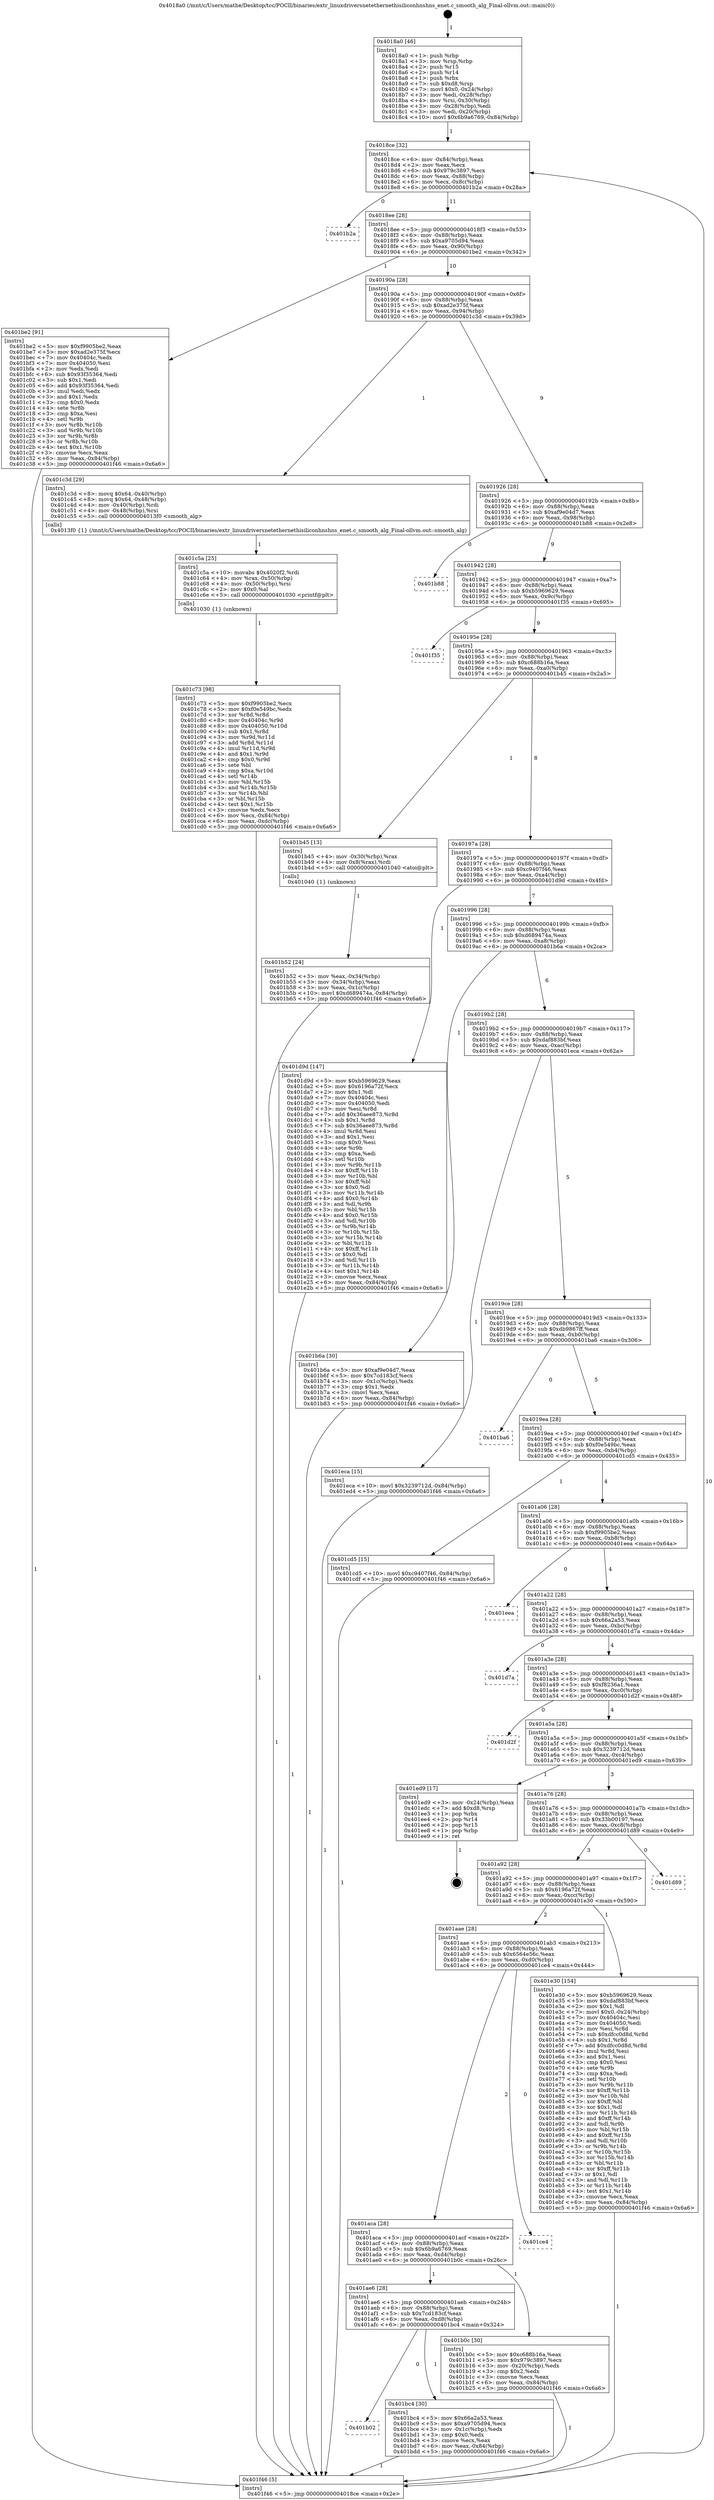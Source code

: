 digraph "0x4018a0" {
  label = "0x4018a0 (/mnt/c/Users/mathe/Desktop/tcc/POCII/binaries/extr_linuxdriversnetethernethisiliconhnshns_enet.c_smooth_alg_Final-ollvm.out::main(0))"
  labelloc = "t"
  node[shape=record]

  Entry [label="",width=0.3,height=0.3,shape=circle,fillcolor=black,style=filled]
  "0x4018ce" [label="{
     0x4018ce [32]\l
     | [instrs]\l
     &nbsp;&nbsp;0x4018ce \<+6\>: mov -0x84(%rbp),%eax\l
     &nbsp;&nbsp;0x4018d4 \<+2\>: mov %eax,%ecx\l
     &nbsp;&nbsp;0x4018d6 \<+6\>: sub $0x979c3897,%ecx\l
     &nbsp;&nbsp;0x4018dc \<+6\>: mov %eax,-0x88(%rbp)\l
     &nbsp;&nbsp;0x4018e2 \<+6\>: mov %ecx,-0x8c(%rbp)\l
     &nbsp;&nbsp;0x4018e8 \<+6\>: je 0000000000401b2a \<main+0x28a\>\l
  }"]
  "0x401b2a" [label="{
     0x401b2a\l
  }", style=dashed]
  "0x4018ee" [label="{
     0x4018ee [28]\l
     | [instrs]\l
     &nbsp;&nbsp;0x4018ee \<+5\>: jmp 00000000004018f3 \<main+0x53\>\l
     &nbsp;&nbsp;0x4018f3 \<+6\>: mov -0x88(%rbp),%eax\l
     &nbsp;&nbsp;0x4018f9 \<+5\>: sub $0xa9705d94,%eax\l
     &nbsp;&nbsp;0x4018fe \<+6\>: mov %eax,-0x90(%rbp)\l
     &nbsp;&nbsp;0x401904 \<+6\>: je 0000000000401be2 \<main+0x342\>\l
  }"]
  Exit [label="",width=0.3,height=0.3,shape=circle,fillcolor=black,style=filled,peripheries=2]
  "0x401be2" [label="{
     0x401be2 [91]\l
     | [instrs]\l
     &nbsp;&nbsp;0x401be2 \<+5\>: mov $0xf9905be2,%eax\l
     &nbsp;&nbsp;0x401be7 \<+5\>: mov $0xad2e375f,%ecx\l
     &nbsp;&nbsp;0x401bec \<+7\>: mov 0x40404c,%edx\l
     &nbsp;&nbsp;0x401bf3 \<+7\>: mov 0x404050,%esi\l
     &nbsp;&nbsp;0x401bfa \<+2\>: mov %edx,%edi\l
     &nbsp;&nbsp;0x401bfc \<+6\>: sub $0x93f35364,%edi\l
     &nbsp;&nbsp;0x401c02 \<+3\>: sub $0x1,%edi\l
     &nbsp;&nbsp;0x401c05 \<+6\>: add $0x93f35364,%edi\l
     &nbsp;&nbsp;0x401c0b \<+3\>: imul %edi,%edx\l
     &nbsp;&nbsp;0x401c0e \<+3\>: and $0x1,%edx\l
     &nbsp;&nbsp;0x401c11 \<+3\>: cmp $0x0,%edx\l
     &nbsp;&nbsp;0x401c14 \<+4\>: sete %r8b\l
     &nbsp;&nbsp;0x401c18 \<+3\>: cmp $0xa,%esi\l
     &nbsp;&nbsp;0x401c1b \<+4\>: setl %r9b\l
     &nbsp;&nbsp;0x401c1f \<+3\>: mov %r8b,%r10b\l
     &nbsp;&nbsp;0x401c22 \<+3\>: and %r9b,%r10b\l
     &nbsp;&nbsp;0x401c25 \<+3\>: xor %r9b,%r8b\l
     &nbsp;&nbsp;0x401c28 \<+3\>: or %r8b,%r10b\l
     &nbsp;&nbsp;0x401c2b \<+4\>: test $0x1,%r10b\l
     &nbsp;&nbsp;0x401c2f \<+3\>: cmovne %ecx,%eax\l
     &nbsp;&nbsp;0x401c32 \<+6\>: mov %eax,-0x84(%rbp)\l
     &nbsp;&nbsp;0x401c38 \<+5\>: jmp 0000000000401f46 \<main+0x6a6\>\l
  }"]
  "0x40190a" [label="{
     0x40190a [28]\l
     | [instrs]\l
     &nbsp;&nbsp;0x40190a \<+5\>: jmp 000000000040190f \<main+0x6f\>\l
     &nbsp;&nbsp;0x40190f \<+6\>: mov -0x88(%rbp),%eax\l
     &nbsp;&nbsp;0x401915 \<+5\>: sub $0xad2e375f,%eax\l
     &nbsp;&nbsp;0x40191a \<+6\>: mov %eax,-0x94(%rbp)\l
     &nbsp;&nbsp;0x401920 \<+6\>: je 0000000000401c3d \<main+0x39d\>\l
  }"]
  "0x401c73" [label="{
     0x401c73 [98]\l
     | [instrs]\l
     &nbsp;&nbsp;0x401c73 \<+5\>: mov $0xf9905be2,%ecx\l
     &nbsp;&nbsp;0x401c78 \<+5\>: mov $0xf0e549bc,%edx\l
     &nbsp;&nbsp;0x401c7d \<+3\>: xor %r8d,%r8d\l
     &nbsp;&nbsp;0x401c80 \<+8\>: mov 0x40404c,%r9d\l
     &nbsp;&nbsp;0x401c88 \<+8\>: mov 0x404050,%r10d\l
     &nbsp;&nbsp;0x401c90 \<+4\>: sub $0x1,%r8d\l
     &nbsp;&nbsp;0x401c94 \<+3\>: mov %r9d,%r11d\l
     &nbsp;&nbsp;0x401c97 \<+3\>: add %r8d,%r11d\l
     &nbsp;&nbsp;0x401c9a \<+4\>: imul %r11d,%r9d\l
     &nbsp;&nbsp;0x401c9e \<+4\>: and $0x1,%r9d\l
     &nbsp;&nbsp;0x401ca2 \<+4\>: cmp $0x0,%r9d\l
     &nbsp;&nbsp;0x401ca6 \<+3\>: sete %bl\l
     &nbsp;&nbsp;0x401ca9 \<+4\>: cmp $0xa,%r10d\l
     &nbsp;&nbsp;0x401cad \<+4\>: setl %r14b\l
     &nbsp;&nbsp;0x401cb1 \<+3\>: mov %bl,%r15b\l
     &nbsp;&nbsp;0x401cb4 \<+3\>: and %r14b,%r15b\l
     &nbsp;&nbsp;0x401cb7 \<+3\>: xor %r14b,%bl\l
     &nbsp;&nbsp;0x401cba \<+3\>: or %bl,%r15b\l
     &nbsp;&nbsp;0x401cbd \<+4\>: test $0x1,%r15b\l
     &nbsp;&nbsp;0x401cc1 \<+3\>: cmovne %edx,%ecx\l
     &nbsp;&nbsp;0x401cc4 \<+6\>: mov %ecx,-0x84(%rbp)\l
     &nbsp;&nbsp;0x401cca \<+6\>: mov %eax,-0xdc(%rbp)\l
     &nbsp;&nbsp;0x401cd0 \<+5\>: jmp 0000000000401f46 \<main+0x6a6\>\l
  }"]
  "0x401c3d" [label="{
     0x401c3d [29]\l
     | [instrs]\l
     &nbsp;&nbsp;0x401c3d \<+8\>: movq $0x64,-0x40(%rbp)\l
     &nbsp;&nbsp;0x401c45 \<+8\>: movq $0x64,-0x48(%rbp)\l
     &nbsp;&nbsp;0x401c4d \<+4\>: mov -0x40(%rbp),%rdi\l
     &nbsp;&nbsp;0x401c51 \<+4\>: mov -0x48(%rbp),%rsi\l
     &nbsp;&nbsp;0x401c55 \<+5\>: call 00000000004013f0 \<smooth_alg\>\l
     | [calls]\l
     &nbsp;&nbsp;0x4013f0 \{1\} (/mnt/c/Users/mathe/Desktop/tcc/POCII/binaries/extr_linuxdriversnetethernethisiliconhnshns_enet.c_smooth_alg_Final-ollvm.out::smooth_alg)\l
  }"]
  "0x401926" [label="{
     0x401926 [28]\l
     | [instrs]\l
     &nbsp;&nbsp;0x401926 \<+5\>: jmp 000000000040192b \<main+0x8b\>\l
     &nbsp;&nbsp;0x40192b \<+6\>: mov -0x88(%rbp),%eax\l
     &nbsp;&nbsp;0x401931 \<+5\>: sub $0xaf9e04d7,%eax\l
     &nbsp;&nbsp;0x401936 \<+6\>: mov %eax,-0x98(%rbp)\l
     &nbsp;&nbsp;0x40193c \<+6\>: je 0000000000401b88 \<main+0x2e8\>\l
  }"]
  "0x401c5a" [label="{
     0x401c5a [25]\l
     | [instrs]\l
     &nbsp;&nbsp;0x401c5a \<+10\>: movabs $0x4020f2,%rdi\l
     &nbsp;&nbsp;0x401c64 \<+4\>: mov %rax,-0x50(%rbp)\l
     &nbsp;&nbsp;0x401c68 \<+4\>: mov -0x50(%rbp),%rsi\l
     &nbsp;&nbsp;0x401c6c \<+2\>: mov $0x0,%al\l
     &nbsp;&nbsp;0x401c6e \<+5\>: call 0000000000401030 \<printf@plt\>\l
     | [calls]\l
     &nbsp;&nbsp;0x401030 \{1\} (unknown)\l
  }"]
  "0x401b88" [label="{
     0x401b88\l
  }", style=dashed]
  "0x401942" [label="{
     0x401942 [28]\l
     | [instrs]\l
     &nbsp;&nbsp;0x401942 \<+5\>: jmp 0000000000401947 \<main+0xa7\>\l
     &nbsp;&nbsp;0x401947 \<+6\>: mov -0x88(%rbp),%eax\l
     &nbsp;&nbsp;0x40194d \<+5\>: sub $0xb5969629,%eax\l
     &nbsp;&nbsp;0x401952 \<+6\>: mov %eax,-0x9c(%rbp)\l
     &nbsp;&nbsp;0x401958 \<+6\>: je 0000000000401f35 \<main+0x695\>\l
  }"]
  "0x401b02" [label="{
     0x401b02\l
  }", style=dashed]
  "0x401f35" [label="{
     0x401f35\l
  }", style=dashed]
  "0x40195e" [label="{
     0x40195e [28]\l
     | [instrs]\l
     &nbsp;&nbsp;0x40195e \<+5\>: jmp 0000000000401963 \<main+0xc3\>\l
     &nbsp;&nbsp;0x401963 \<+6\>: mov -0x88(%rbp),%eax\l
     &nbsp;&nbsp;0x401969 \<+5\>: sub $0xc688b16a,%eax\l
     &nbsp;&nbsp;0x40196e \<+6\>: mov %eax,-0xa0(%rbp)\l
     &nbsp;&nbsp;0x401974 \<+6\>: je 0000000000401b45 \<main+0x2a5\>\l
  }"]
  "0x401bc4" [label="{
     0x401bc4 [30]\l
     | [instrs]\l
     &nbsp;&nbsp;0x401bc4 \<+5\>: mov $0x66a2a53,%eax\l
     &nbsp;&nbsp;0x401bc9 \<+5\>: mov $0xa9705d94,%ecx\l
     &nbsp;&nbsp;0x401bce \<+3\>: mov -0x1c(%rbp),%edx\l
     &nbsp;&nbsp;0x401bd1 \<+3\>: cmp $0x0,%edx\l
     &nbsp;&nbsp;0x401bd4 \<+3\>: cmove %ecx,%eax\l
     &nbsp;&nbsp;0x401bd7 \<+6\>: mov %eax,-0x84(%rbp)\l
     &nbsp;&nbsp;0x401bdd \<+5\>: jmp 0000000000401f46 \<main+0x6a6\>\l
  }"]
  "0x401b45" [label="{
     0x401b45 [13]\l
     | [instrs]\l
     &nbsp;&nbsp;0x401b45 \<+4\>: mov -0x30(%rbp),%rax\l
     &nbsp;&nbsp;0x401b49 \<+4\>: mov 0x8(%rax),%rdi\l
     &nbsp;&nbsp;0x401b4d \<+5\>: call 0000000000401040 \<atoi@plt\>\l
     | [calls]\l
     &nbsp;&nbsp;0x401040 \{1\} (unknown)\l
  }"]
  "0x40197a" [label="{
     0x40197a [28]\l
     | [instrs]\l
     &nbsp;&nbsp;0x40197a \<+5\>: jmp 000000000040197f \<main+0xdf\>\l
     &nbsp;&nbsp;0x40197f \<+6\>: mov -0x88(%rbp),%eax\l
     &nbsp;&nbsp;0x401985 \<+5\>: sub $0xc9407f46,%eax\l
     &nbsp;&nbsp;0x40198a \<+6\>: mov %eax,-0xa4(%rbp)\l
     &nbsp;&nbsp;0x401990 \<+6\>: je 0000000000401d9d \<main+0x4fd\>\l
  }"]
  "0x401b52" [label="{
     0x401b52 [24]\l
     | [instrs]\l
     &nbsp;&nbsp;0x401b52 \<+3\>: mov %eax,-0x34(%rbp)\l
     &nbsp;&nbsp;0x401b55 \<+3\>: mov -0x34(%rbp),%eax\l
     &nbsp;&nbsp;0x401b58 \<+3\>: mov %eax,-0x1c(%rbp)\l
     &nbsp;&nbsp;0x401b5b \<+10\>: movl $0xd689474a,-0x84(%rbp)\l
     &nbsp;&nbsp;0x401b65 \<+5\>: jmp 0000000000401f46 \<main+0x6a6\>\l
  }"]
  "0x401d9d" [label="{
     0x401d9d [147]\l
     | [instrs]\l
     &nbsp;&nbsp;0x401d9d \<+5\>: mov $0xb5969629,%eax\l
     &nbsp;&nbsp;0x401da2 \<+5\>: mov $0x6196a72f,%ecx\l
     &nbsp;&nbsp;0x401da7 \<+2\>: mov $0x1,%dl\l
     &nbsp;&nbsp;0x401da9 \<+7\>: mov 0x40404c,%esi\l
     &nbsp;&nbsp;0x401db0 \<+7\>: mov 0x404050,%edi\l
     &nbsp;&nbsp;0x401db7 \<+3\>: mov %esi,%r8d\l
     &nbsp;&nbsp;0x401dba \<+7\>: add $0x36aee873,%r8d\l
     &nbsp;&nbsp;0x401dc1 \<+4\>: sub $0x1,%r8d\l
     &nbsp;&nbsp;0x401dc5 \<+7\>: sub $0x36aee873,%r8d\l
     &nbsp;&nbsp;0x401dcc \<+4\>: imul %r8d,%esi\l
     &nbsp;&nbsp;0x401dd0 \<+3\>: and $0x1,%esi\l
     &nbsp;&nbsp;0x401dd3 \<+3\>: cmp $0x0,%esi\l
     &nbsp;&nbsp;0x401dd6 \<+4\>: sete %r9b\l
     &nbsp;&nbsp;0x401dda \<+3\>: cmp $0xa,%edi\l
     &nbsp;&nbsp;0x401ddd \<+4\>: setl %r10b\l
     &nbsp;&nbsp;0x401de1 \<+3\>: mov %r9b,%r11b\l
     &nbsp;&nbsp;0x401de4 \<+4\>: xor $0xff,%r11b\l
     &nbsp;&nbsp;0x401de8 \<+3\>: mov %r10b,%bl\l
     &nbsp;&nbsp;0x401deb \<+3\>: xor $0xff,%bl\l
     &nbsp;&nbsp;0x401dee \<+3\>: xor $0x0,%dl\l
     &nbsp;&nbsp;0x401df1 \<+3\>: mov %r11b,%r14b\l
     &nbsp;&nbsp;0x401df4 \<+4\>: and $0x0,%r14b\l
     &nbsp;&nbsp;0x401df8 \<+3\>: and %dl,%r9b\l
     &nbsp;&nbsp;0x401dfb \<+3\>: mov %bl,%r15b\l
     &nbsp;&nbsp;0x401dfe \<+4\>: and $0x0,%r15b\l
     &nbsp;&nbsp;0x401e02 \<+3\>: and %dl,%r10b\l
     &nbsp;&nbsp;0x401e05 \<+3\>: or %r9b,%r14b\l
     &nbsp;&nbsp;0x401e08 \<+3\>: or %r10b,%r15b\l
     &nbsp;&nbsp;0x401e0b \<+3\>: xor %r15b,%r14b\l
     &nbsp;&nbsp;0x401e0e \<+3\>: or %bl,%r11b\l
     &nbsp;&nbsp;0x401e11 \<+4\>: xor $0xff,%r11b\l
     &nbsp;&nbsp;0x401e15 \<+3\>: or $0x0,%dl\l
     &nbsp;&nbsp;0x401e18 \<+3\>: and %dl,%r11b\l
     &nbsp;&nbsp;0x401e1b \<+3\>: or %r11b,%r14b\l
     &nbsp;&nbsp;0x401e1e \<+4\>: test $0x1,%r14b\l
     &nbsp;&nbsp;0x401e22 \<+3\>: cmovne %ecx,%eax\l
     &nbsp;&nbsp;0x401e25 \<+6\>: mov %eax,-0x84(%rbp)\l
     &nbsp;&nbsp;0x401e2b \<+5\>: jmp 0000000000401f46 \<main+0x6a6\>\l
  }"]
  "0x401996" [label="{
     0x401996 [28]\l
     | [instrs]\l
     &nbsp;&nbsp;0x401996 \<+5\>: jmp 000000000040199b \<main+0xfb\>\l
     &nbsp;&nbsp;0x40199b \<+6\>: mov -0x88(%rbp),%eax\l
     &nbsp;&nbsp;0x4019a1 \<+5\>: sub $0xd689474a,%eax\l
     &nbsp;&nbsp;0x4019a6 \<+6\>: mov %eax,-0xa8(%rbp)\l
     &nbsp;&nbsp;0x4019ac \<+6\>: je 0000000000401b6a \<main+0x2ca\>\l
  }"]
  "0x4018a0" [label="{
     0x4018a0 [46]\l
     | [instrs]\l
     &nbsp;&nbsp;0x4018a0 \<+1\>: push %rbp\l
     &nbsp;&nbsp;0x4018a1 \<+3\>: mov %rsp,%rbp\l
     &nbsp;&nbsp;0x4018a4 \<+2\>: push %r15\l
     &nbsp;&nbsp;0x4018a6 \<+2\>: push %r14\l
     &nbsp;&nbsp;0x4018a8 \<+1\>: push %rbx\l
     &nbsp;&nbsp;0x4018a9 \<+7\>: sub $0xd8,%rsp\l
     &nbsp;&nbsp;0x4018b0 \<+7\>: movl $0x0,-0x24(%rbp)\l
     &nbsp;&nbsp;0x4018b7 \<+3\>: mov %edi,-0x28(%rbp)\l
     &nbsp;&nbsp;0x4018ba \<+4\>: mov %rsi,-0x30(%rbp)\l
     &nbsp;&nbsp;0x4018be \<+3\>: mov -0x28(%rbp),%edi\l
     &nbsp;&nbsp;0x4018c1 \<+3\>: mov %edi,-0x20(%rbp)\l
     &nbsp;&nbsp;0x4018c4 \<+10\>: movl $0x6b9a6769,-0x84(%rbp)\l
  }"]
  "0x401b6a" [label="{
     0x401b6a [30]\l
     | [instrs]\l
     &nbsp;&nbsp;0x401b6a \<+5\>: mov $0xaf9e04d7,%eax\l
     &nbsp;&nbsp;0x401b6f \<+5\>: mov $0x7cd183cf,%ecx\l
     &nbsp;&nbsp;0x401b74 \<+3\>: mov -0x1c(%rbp),%edx\l
     &nbsp;&nbsp;0x401b77 \<+3\>: cmp $0x1,%edx\l
     &nbsp;&nbsp;0x401b7a \<+3\>: cmovl %ecx,%eax\l
     &nbsp;&nbsp;0x401b7d \<+6\>: mov %eax,-0x84(%rbp)\l
     &nbsp;&nbsp;0x401b83 \<+5\>: jmp 0000000000401f46 \<main+0x6a6\>\l
  }"]
  "0x4019b2" [label="{
     0x4019b2 [28]\l
     | [instrs]\l
     &nbsp;&nbsp;0x4019b2 \<+5\>: jmp 00000000004019b7 \<main+0x117\>\l
     &nbsp;&nbsp;0x4019b7 \<+6\>: mov -0x88(%rbp),%eax\l
     &nbsp;&nbsp;0x4019bd \<+5\>: sub $0xdaf883bf,%eax\l
     &nbsp;&nbsp;0x4019c2 \<+6\>: mov %eax,-0xac(%rbp)\l
     &nbsp;&nbsp;0x4019c8 \<+6\>: je 0000000000401eca \<main+0x62a\>\l
  }"]
  "0x401f46" [label="{
     0x401f46 [5]\l
     | [instrs]\l
     &nbsp;&nbsp;0x401f46 \<+5\>: jmp 00000000004018ce \<main+0x2e\>\l
  }"]
  "0x401eca" [label="{
     0x401eca [15]\l
     | [instrs]\l
     &nbsp;&nbsp;0x401eca \<+10\>: movl $0x3239712d,-0x84(%rbp)\l
     &nbsp;&nbsp;0x401ed4 \<+5\>: jmp 0000000000401f46 \<main+0x6a6\>\l
  }"]
  "0x4019ce" [label="{
     0x4019ce [28]\l
     | [instrs]\l
     &nbsp;&nbsp;0x4019ce \<+5\>: jmp 00000000004019d3 \<main+0x133\>\l
     &nbsp;&nbsp;0x4019d3 \<+6\>: mov -0x88(%rbp),%eax\l
     &nbsp;&nbsp;0x4019d9 \<+5\>: sub $0xdb9867ff,%eax\l
     &nbsp;&nbsp;0x4019de \<+6\>: mov %eax,-0xb0(%rbp)\l
     &nbsp;&nbsp;0x4019e4 \<+6\>: je 0000000000401ba6 \<main+0x306\>\l
  }"]
  "0x401ae6" [label="{
     0x401ae6 [28]\l
     | [instrs]\l
     &nbsp;&nbsp;0x401ae6 \<+5\>: jmp 0000000000401aeb \<main+0x24b\>\l
     &nbsp;&nbsp;0x401aeb \<+6\>: mov -0x88(%rbp),%eax\l
     &nbsp;&nbsp;0x401af1 \<+5\>: sub $0x7cd183cf,%eax\l
     &nbsp;&nbsp;0x401af6 \<+6\>: mov %eax,-0xd8(%rbp)\l
     &nbsp;&nbsp;0x401afc \<+6\>: je 0000000000401bc4 \<main+0x324\>\l
  }"]
  "0x401ba6" [label="{
     0x401ba6\l
  }", style=dashed]
  "0x4019ea" [label="{
     0x4019ea [28]\l
     | [instrs]\l
     &nbsp;&nbsp;0x4019ea \<+5\>: jmp 00000000004019ef \<main+0x14f\>\l
     &nbsp;&nbsp;0x4019ef \<+6\>: mov -0x88(%rbp),%eax\l
     &nbsp;&nbsp;0x4019f5 \<+5\>: sub $0xf0e549bc,%eax\l
     &nbsp;&nbsp;0x4019fa \<+6\>: mov %eax,-0xb4(%rbp)\l
     &nbsp;&nbsp;0x401a00 \<+6\>: je 0000000000401cd5 \<main+0x435\>\l
  }"]
  "0x401b0c" [label="{
     0x401b0c [30]\l
     | [instrs]\l
     &nbsp;&nbsp;0x401b0c \<+5\>: mov $0xc688b16a,%eax\l
     &nbsp;&nbsp;0x401b11 \<+5\>: mov $0x979c3897,%ecx\l
     &nbsp;&nbsp;0x401b16 \<+3\>: mov -0x20(%rbp),%edx\l
     &nbsp;&nbsp;0x401b19 \<+3\>: cmp $0x2,%edx\l
     &nbsp;&nbsp;0x401b1c \<+3\>: cmovne %ecx,%eax\l
     &nbsp;&nbsp;0x401b1f \<+6\>: mov %eax,-0x84(%rbp)\l
     &nbsp;&nbsp;0x401b25 \<+5\>: jmp 0000000000401f46 \<main+0x6a6\>\l
  }"]
  "0x401cd5" [label="{
     0x401cd5 [15]\l
     | [instrs]\l
     &nbsp;&nbsp;0x401cd5 \<+10\>: movl $0xc9407f46,-0x84(%rbp)\l
     &nbsp;&nbsp;0x401cdf \<+5\>: jmp 0000000000401f46 \<main+0x6a6\>\l
  }"]
  "0x401a06" [label="{
     0x401a06 [28]\l
     | [instrs]\l
     &nbsp;&nbsp;0x401a06 \<+5\>: jmp 0000000000401a0b \<main+0x16b\>\l
     &nbsp;&nbsp;0x401a0b \<+6\>: mov -0x88(%rbp),%eax\l
     &nbsp;&nbsp;0x401a11 \<+5\>: sub $0xf9905be2,%eax\l
     &nbsp;&nbsp;0x401a16 \<+6\>: mov %eax,-0xb8(%rbp)\l
     &nbsp;&nbsp;0x401a1c \<+6\>: je 0000000000401eea \<main+0x64a\>\l
  }"]
  "0x401aca" [label="{
     0x401aca [28]\l
     | [instrs]\l
     &nbsp;&nbsp;0x401aca \<+5\>: jmp 0000000000401acf \<main+0x22f\>\l
     &nbsp;&nbsp;0x401acf \<+6\>: mov -0x88(%rbp),%eax\l
     &nbsp;&nbsp;0x401ad5 \<+5\>: sub $0x6b9a6769,%eax\l
     &nbsp;&nbsp;0x401ada \<+6\>: mov %eax,-0xd4(%rbp)\l
     &nbsp;&nbsp;0x401ae0 \<+6\>: je 0000000000401b0c \<main+0x26c\>\l
  }"]
  "0x401eea" [label="{
     0x401eea\l
  }", style=dashed]
  "0x401a22" [label="{
     0x401a22 [28]\l
     | [instrs]\l
     &nbsp;&nbsp;0x401a22 \<+5\>: jmp 0000000000401a27 \<main+0x187\>\l
     &nbsp;&nbsp;0x401a27 \<+6\>: mov -0x88(%rbp),%eax\l
     &nbsp;&nbsp;0x401a2d \<+5\>: sub $0x66a2a53,%eax\l
     &nbsp;&nbsp;0x401a32 \<+6\>: mov %eax,-0xbc(%rbp)\l
     &nbsp;&nbsp;0x401a38 \<+6\>: je 0000000000401d7a \<main+0x4da\>\l
  }"]
  "0x401ce4" [label="{
     0x401ce4\l
  }", style=dashed]
  "0x401d7a" [label="{
     0x401d7a\l
  }", style=dashed]
  "0x401a3e" [label="{
     0x401a3e [28]\l
     | [instrs]\l
     &nbsp;&nbsp;0x401a3e \<+5\>: jmp 0000000000401a43 \<main+0x1a3\>\l
     &nbsp;&nbsp;0x401a43 \<+6\>: mov -0x88(%rbp),%eax\l
     &nbsp;&nbsp;0x401a49 \<+5\>: sub $0xf8236a1,%eax\l
     &nbsp;&nbsp;0x401a4e \<+6\>: mov %eax,-0xc0(%rbp)\l
     &nbsp;&nbsp;0x401a54 \<+6\>: je 0000000000401d2f \<main+0x48f\>\l
  }"]
  "0x401aae" [label="{
     0x401aae [28]\l
     | [instrs]\l
     &nbsp;&nbsp;0x401aae \<+5\>: jmp 0000000000401ab3 \<main+0x213\>\l
     &nbsp;&nbsp;0x401ab3 \<+6\>: mov -0x88(%rbp),%eax\l
     &nbsp;&nbsp;0x401ab9 \<+5\>: sub $0x6564e56c,%eax\l
     &nbsp;&nbsp;0x401abe \<+6\>: mov %eax,-0xd0(%rbp)\l
     &nbsp;&nbsp;0x401ac4 \<+6\>: je 0000000000401ce4 \<main+0x444\>\l
  }"]
  "0x401d2f" [label="{
     0x401d2f\l
  }", style=dashed]
  "0x401a5a" [label="{
     0x401a5a [28]\l
     | [instrs]\l
     &nbsp;&nbsp;0x401a5a \<+5\>: jmp 0000000000401a5f \<main+0x1bf\>\l
     &nbsp;&nbsp;0x401a5f \<+6\>: mov -0x88(%rbp),%eax\l
     &nbsp;&nbsp;0x401a65 \<+5\>: sub $0x3239712d,%eax\l
     &nbsp;&nbsp;0x401a6a \<+6\>: mov %eax,-0xc4(%rbp)\l
     &nbsp;&nbsp;0x401a70 \<+6\>: je 0000000000401ed9 \<main+0x639\>\l
  }"]
  "0x401e30" [label="{
     0x401e30 [154]\l
     | [instrs]\l
     &nbsp;&nbsp;0x401e30 \<+5\>: mov $0xb5969629,%eax\l
     &nbsp;&nbsp;0x401e35 \<+5\>: mov $0xdaf883bf,%ecx\l
     &nbsp;&nbsp;0x401e3a \<+2\>: mov $0x1,%dl\l
     &nbsp;&nbsp;0x401e3c \<+7\>: movl $0x0,-0x24(%rbp)\l
     &nbsp;&nbsp;0x401e43 \<+7\>: mov 0x40404c,%esi\l
     &nbsp;&nbsp;0x401e4a \<+7\>: mov 0x404050,%edi\l
     &nbsp;&nbsp;0x401e51 \<+3\>: mov %esi,%r8d\l
     &nbsp;&nbsp;0x401e54 \<+7\>: sub $0xdfcc0d8d,%r8d\l
     &nbsp;&nbsp;0x401e5b \<+4\>: sub $0x1,%r8d\l
     &nbsp;&nbsp;0x401e5f \<+7\>: add $0xdfcc0d8d,%r8d\l
     &nbsp;&nbsp;0x401e66 \<+4\>: imul %r8d,%esi\l
     &nbsp;&nbsp;0x401e6a \<+3\>: and $0x1,%esi\l
     &nbsp;&nbsp;0x401e6d \<+3\>: cmp $0x0,%esi\l
     &nbsp;&nbsp;0x401e70 \<+4\>: sete %r9b\l
     &nbsp;&nbsp;0x401e74 \<+3\>: cmp $0xa,%edi\l
     &nbsp;&nbsp;0x401e77 \<+4\>: setl %r10b\l
     &nbsp;&nbsp;0x401e7b \<+3\>: mov %r9b,%r11b\l
     &nbsp;&nbsp;0x401e7e \<+4\>: xor $0xff,%r11b\l
     &nbsp;&nbsp;0x401e82 \<+3\>: mov %r10b,%bl\l
     &nbsp;&nbsp;0x401e85 \<+3\>: xor $0xff,%bl\l
     &nbsp;&nbsp;0x401e88 \<+3\>: xor $0x1,%dl\l
     &nbsp;&nbsp;0x401e8b \<+3\>: mov %r11b,%r14b\l
     &nbsp;&nbsp;0x401e8e \<+4\>: and $0xff,%r14b\l
     &nbsp;&nbsp;0x401e92 \<+3\>: and %dl,%r9b\l
     &nbsp;&nbsp;0x401e95 \<+3\>: mov %bl,%r15b\l
     &nbsp;&nbsp;0x401e98 \<+4\>: and $0xff,%r15b\l
     &nbsp;&nbsp;0x401e9c \<+3\>: and %dl,%r10b\l
     &nbsp;&nbsp;0x401e9f \<+3\>: or %r9b,%r14b\l
     &nbsp;&nbsp;0x401ea2 \<+3\>: or %r10b,%r15b\l
     &nbsp;&nbsp;0x401ea5 \<+3\>: xor %r15b,%r14b\l
     &nbsp;&nbsp;0x401ea8 \<+3\>: or %bl,%r11b\l
     &nbsp;&nbsp;0x401eab \<+4\>: xor $0xff,%r11b\l
     &nbsp;&nbsp;0x401eaf \<+3\>: or $0x1,%dl\l
     &nbsp;&nbsp;0x401eb2 \<+3\>: and %dl,%r11b\l
     &nbsp;&nbsp;0x401eb5 \<+3\>: or %r11b,%r14b\l
     &nbsp;&nbsp;0x401eb8 \<+4\>: test $0x1,%r14b\l
     &nbsp;&nbsp;0x401ebc \<+3\>: cmovne %ecx,%eax\l
     &nbsp;&nbsp;0x401ebf \<+6\>: mov %eax,-0x84(%rbp)\l
     &nbsp;&nbsp;0x401ec5 \<+5\>: jmp 0000000000401f46 \<main+0x6a6\>\l
  }"]
  "0x401ed9" [label="{
     0x401ed9 [17]\l
     | [instrs]\l
     &nbsp;&nbsp;0x401ed9 \<+3\>: mov -0x24(%rbp),%eax\l
     &nbsp;&nbsp;0x401edc \<+7\>: add $0xd8,%rsp\l
     &nbsp;&nbsp;0x401ee3 \<+1\>: pop %rbx\l
     &nbsp;&nbsp;0x401ee4 \<+2\>: pop %r14\l
     &nbsp;&nbsp;0x401ee6 \<+2\>: pop %r15\l
     &nbsp;&nbsp;0x401ee8 \<+1\>: pop %rbp\l
     &nbsp;&nbsp;0x401ee9 \<+1\>: ret\l
  }"]
  "0x401a76" [label="{
     0x401a76 [28]\l
     | [instrs]\l
     &nbsp;&nbsp;0x401a76 \<+5\>: jmp 0000000000401a7b \<main+0x1db\>\l
     &nbsp;&nbsp;0x401a7b \<+6\>: mov -0x88(%rbp),%eax\l
     &nbsp;&nbsp;0x401a81 \<+5\>: sub $0x33b00197,%eax\l
     &nbsp;&nbsp;0x401a86 \<+6\>: mov %eax,-0xc8(%rbp)\l
     &nbsp;&nbsp;0x401a8c \<+6\>: je 0000000000401d89 \<main+0x4e9\>\l
  }"]
  "0x401a92" [label="{
     0x401a92 [28]\l
     | [instrs]\l
     &nbsp;&nbsp;0x401a92 \<+5\>: jmp 0000000000401a97 \<main+0x1f7\>\l
     &nbsp;&nbsp;0x401a97 \<+6\>: mov -0x88(%rbp),%eax\l
     &nbsp;&nbsp;0x401a9d \<+5\>: sub $0x6196a72f,%eax\l
     &nbsp;&nbsp;0x401aa2 \<+6\>: mov %eax,-0xcc(%rbp)\l
     &nbsp;&nbsp;0x401aa8 \<+6\>: je 0000000000401e30 \<main+0x590\>\l
  }"]
  "0x401d89" [label="{
     0x401d89\l
  }", style=dashed]
  Entry -> "0x4018a0" [label=" 1"]
  "0x4018ce" -> "0x401b2a" [label=" 0"]
  "0x4018ce" -> "0x4018ee" [label=" 11"]
  "0x401ed9" -> Exit [label=" 1"]
  "0x4018ee" -> "0x401be2" [label=" 1"]
  "0x4018ee" -> "0x40190a" [label=" 10"]
  "0x401eca" -> "0x401f46" [label=" 1"]
  "0x40190a" -> "0x401c3d" [label=" 1"]
  "0x40190a" -> "0x401926" [label=" 9"]
  "0x401e30" -> "0x401f46" [label=" 1"]
  "0x401926" -> "0x401b88" [label=" 0"]
  "0x401926" -> "0x401942" [label=" 9"]
  "0x401d9d" -> "0x401f46" [label=" 1"]
  "0x401942" -> "0x401f35" [label=" 0"]
  "0x401942" -> "0x40195e" [label=" 9"]
  "0x401cd5" -> "0x401f46" [label=" 1"]
  "0x40195e" -> "0x401b45" [label=" 1"]
  "0x40195e" -> "0x40197a" [label=" 8"]
  "0x401c73" -> "0x401f46" [label=" 1"]
  "0x40197a" -> "0x401d9d" [label=" 1"]
  "0x40197a" -> "0x401996" [label=" 7"]
  "0x401c3d" -> "0x401c5a" [label=" 1"]
  "0x401996" -> "0x401b6a" [label=" 1"]
  "0x401996" -> "0x4019b2" [label=" 6"]
  "0x401be2" -> "0x401f46" [label=" 1"]
  "0x4019b2" -> "0x401eca" [label=" 1"]
  "0x4019b2" -> "0x4019ce" [label=" 5"]
  "0x401bc4" -> "0x401f46" [label=" 1"]
  "0x4019ce" -> "0x401ba6" [label=" 0"]
  "0x4019ce" -> "0x4019ea" [label=" 5"]
  "0x401ae6" -> "0x401b02" [label=" 0"]
  "0x4019ea" -> "0x401cd5" [label=" 1"]
  "0x4019ea" -> "0x401a06" [label=" 4"]
  "0x401ae6" -> "0x401bc4" [label=" 1"]
  "0x401a06" -> "0x401eea" [label=" 0"]
  "0x401a06" -> "0x401a22" [label=" 4"]
  "0x401b6a" -> "0x401f46" [label=" 1"]
  "0x401a22" -> "0x401d7a" [label=" 0"]
  "0x401a22" -> "0x401a3e" [label=" 4"]
  "0x401b52" -> "0x401f46" [label=" 1"]
  "0x401a3e" -> "0x401d2f" [label=" 0"]
  "0x401a3e" -> "0x401a5a" [label=" 4"]
  "0x401f46" -> "0x4018ce" [label=" 10"]
  "0x401a5a" -> "0x401ed9" [label=" 1"]
  "0x401a5a" -> "0x401a76" [label=" 3"]
  "0x4018a0" -> "0x4018ce" [label=" 1"]
  "0x401a76" -> "0x401d89" [label=" 0"]
  "0x401a76" -> "0x401a92" [label=" 3"]
  "0x401b0c" -> "0x401f46" [label=" 1"]
  "0x401a92" -> "0x401e30" [label=" 1"]
  "0x401a92" -> "0x401aae" [label=" 2"]
  "0x401b45" -> "0x401b52" [label=" 1"]
  "0x401aae" -> "0x401ce4" [label=" 0"]
  "0x401aae" -> "0x401aca" [label=" 2"]
  "0x401c5a" -> "0x401c73" [label=" 1"]
  "0x401aca" -> "0x401b0c" [label=" 1"]
  "0x401aca" -> "0x401ae6" [label=" 1"]
}
